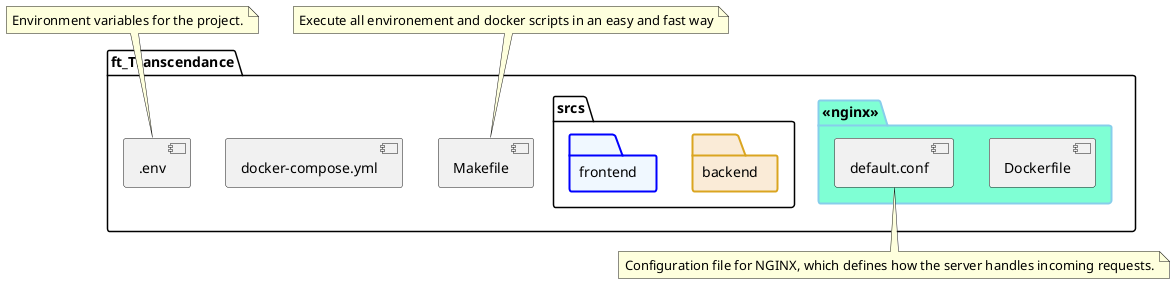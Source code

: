 @startuml


package "ft_Transcendance" {

    [Makefile] as Makefile
    [docker-compose.yml] as DockerCompose
    [.env] as Env

    folder <<nginx>>  #Aquamarine;line:SkyBlue;line.bold{
        [Dockerfile] as NginxDockerfile
        [default.conf] as NginxConf
    }

    package "srcs" {
        folder backend #AntiqueWhite;line:GoldenRod;line.bold {
        }
        folder frontend #AliceBlue;line:Blue;line.bold {
       }

    }
}

note top of Env: Environment variables for the project.
note bottom of NginxConf: Configuration file for NGINX, which defines how the server handles incoming requests.  
note top of Makefile: Execute all environement and docker scripts in an easy and fast way

@enduml